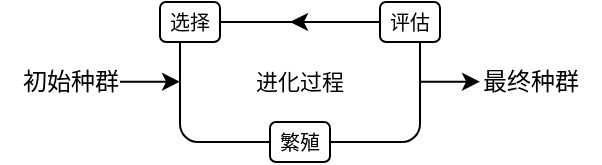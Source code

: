 <mxfile version="24.4.7" type="github">
  <diagram name="第 1 页" id="jYVDM40InbbQ7FpN4Fkt">
    <mxGraphModel dx="567" dy="316" grid="1" gridSize="10" guides="1" tooltips="1" connect="1" arrows="1" fold="1" page="1" pageScale="1" pageWidth="420" pageHeight="290" math="0" shadow="0">
      <root>
        <mxCell id="0" />
        <mxCell id="1" parent="0" />
        <mxCell id="AKmbJnVDbnJcYlj2UjAF-1" value="&lt;font style=&quot;font-size: 11px;&quot;&gt;进化过程&lt;/font&gt;" style="rounded=1;whiteSpace=wrap;html=1;" vertex="1" parent="1">
          <mxGeometry x="140" y="70" width="120" height="60" as="geometry" />
        </mxCell>
        <mxCell id="AKmbJnVDbnJcYlj2UjAF-3" value="" style="endArrow=classic;html=1;rounded=0;" edge="1" parent="1">
          <mxGeometry width="50" height="50" relative="1" as="geometry">
            <mxPoint x="205" y="70" as="sourcePoint" />
            <mxPoint x="195" y="70" as="targetPoint" />
          </mxGeometry>
        </mxCell>
        <mxCell id="AKmbJnVDbnJcYlj2UjAF-4" value="&lt;font style=&quot;font-size: 10px;&quot;&gt;选择&lt;/font&gt;" style="rounded=1;whiteSpace=wrap;html=1;align=center;" vertex="1" parent="1">
          <mxGeometry x="130" y="60" width="30" height="20" as="geometry" />
        </mxCell>
        <mxCell id="AKmbJnVDbnJcYlj2UjAF-5" value="&lt;font style=&quot;font-size: 10px;&quot;&gt;评估&lt;/font&gt;" style="rounded=1;whiteSpace=wrap;html=1;" vertex="1" parent="1">
          <mxGeometry x="240" y="60" width="30" height="20" as="geometry" />
        </mxCell>
        <mxCell id="AKmbJnVDbnJcYlj2UjAF-6" value="&lt;font style=&quot;font-size: 10px;&quot;&gt;繁殖&lt;/font&gt;" style="rounded=1;whiteSpace=wrap;html=1;" vertex="1" parent="1">
          <mxGeometry x="185" y="120" width="30" height="20" as="geometry" />
        </mxCell>
        <mxCell id="AKmbJnVDbnJcYlj2UjAF-7" value="初始种群" style="text;html=1;align=center;verticalAlign=middle;resizable=0;points=[];autosize=1;strokeColor=none;fillColor=none;" vertex="1" parent="1">
          <mxGeometry x="50" y="85" width="70" height="30" as="geometry" />
        </mxCell>
        <mxCell id="AKmbJnVDbnJcYlj2UjAF-8" value="最终种群" style="text;html=1;align=center;verticalAlign=middle;resizable=0;points=[];autosize=1;strokeColor=none;fillColor=none;" vertex="1" parent="1">
          <mxGeometry x="280" y="85" width="70" height="30" as="geometry" />
        </mxCell>
        <mxCell id="AKmbJnVDbnJcYlj2UjAF-9" value="" style="endArrow=classic;html=1;rounded=0;" edge="1" parent="1">
          <mxGeometry width="50" height="50" relative="1" as="geometry">
            <mxPoint x="110" y="99.83" as="sourcePoint" />
            <mxPoint x="140" y="99.83" as="targetPoint" />
            <Array as="points">
              <mxPoint x="140" y="99.83" />
            </Array>
          </mxGeometry>
        </mxCell>
        <mxCell id="AKmbJnVDbnJcYlj2UjAF-10" value="" style="endArrow=classic;html=1;rounded=0;" edge="1" parent="1">
          <mxGeometry width="50" height="50" relative="1" as="geometry">
            <mxPoint x="260" y="99.83" as="sourcePoint" />
            <mxPoint x="290" y="99.83" as="targetPoint" />
            <Array as="points">
              <mxPoint x="290" y="99.83" />
            </Array>
          </mxGeometry>
        </mxCell>
      </root>
    </mxGraphModel>
  </diagram>
</mxfile>
